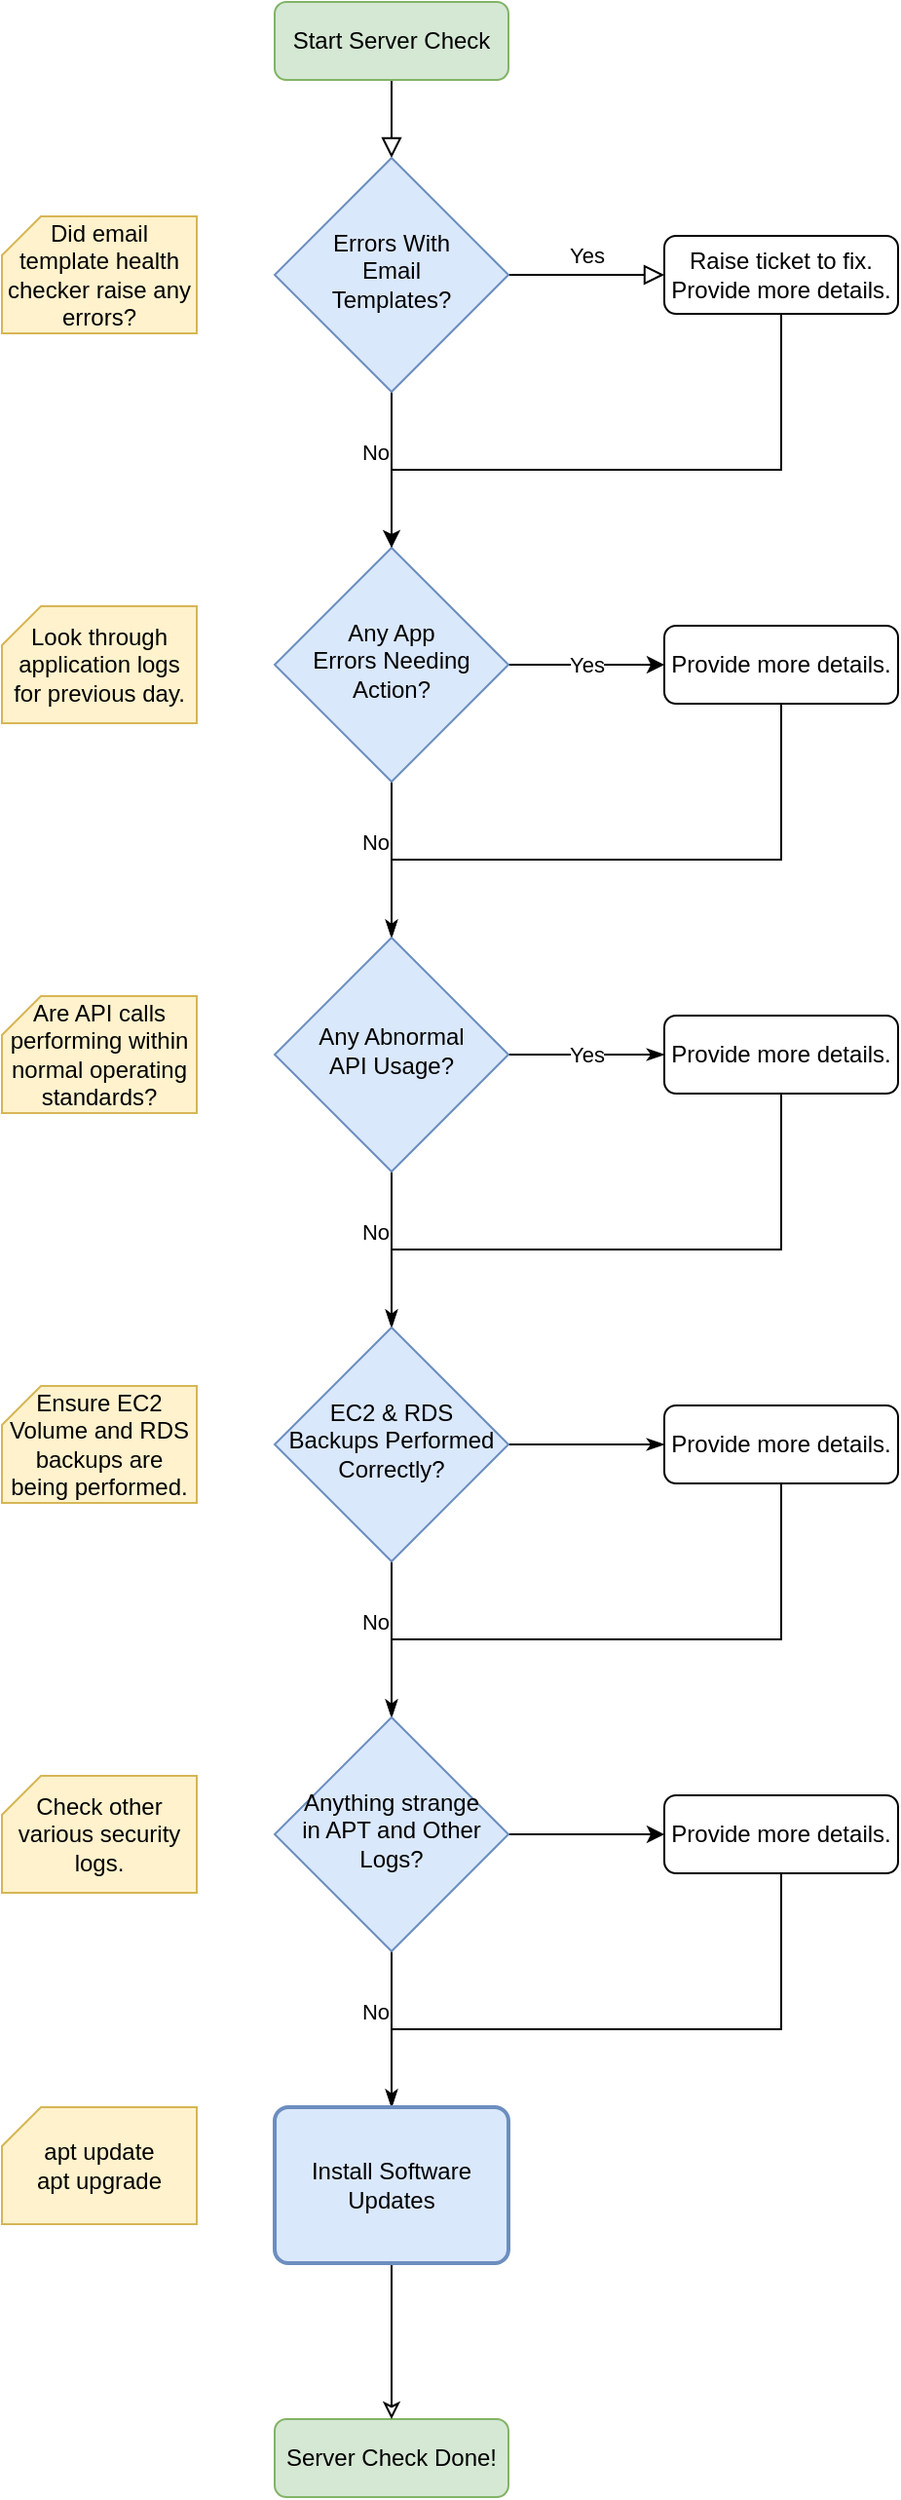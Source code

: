 <mxfile version="12.5.5" type="device"><diagram id="C5RBs43oDa-KdzZeNtuy" name="Page-1"><mxGraphModel dx="652" dy="598" grid="1" gridSize="10" guides="1" tooltips="1" connect="1" arrows="1" fold="1" page="1" pageScale="1" pageWidth="827" pageHeight="1169" math="0" shadow="0"><root><mxCell id="WIyWlLk6GJQsqaUBKTNV-0"/><mxCell id="WIyWlLk6GJQsqaUBKTNV-1" parent="WIyWlLk6GJQsqaUBKTNV-0"/><mxCell id="WIyWlLk6GJQsqaUBKTNV-2" value="" style="rounded=0;html=1;jettySize=auto;orthogonalLoop=1;fontSize=11;endArrow=block;endFill=0;endSize=8;strokeWidth=1;shadow=0;labelBackgroundColor=none;edgeStyle=orthogonalEdgeStyle;" parent="WIyWlLk6GJQsqaUBKTNV-1" source="WIyWlLk6GJQsqaUBKTNV-3" target="WIyWlLk6GJQsqaUBKTNV-6" edge="1"><mxGeometry relative="1" as="geometry"/></mxCell><mxCell id="WIyWlLk6GJQsqaUBKTNV-3" value="Start Server Check" style="rounded=1;whiteSpace=wrap;html=1;fontSize=12;glass=0;strokeWidth=1;shadow=0;fillColor=#d5e8d4;strokeColor=#82b366;" parent="WIyWlLk6GJQsqaUBKTNV-1" vertex="1"><mxGeometry x="160" y="80" width="120" height="40" as="geometry"/></mxCell><mxCell id="WIyWlLk6GJQsqaUBKTNV-5" value="Yes" style="edgeStyle=orthogonalEdgeStyle;rounded=0;html=1;jettySize=auto;orthogonalLoop=1;fontSize=11;endArrow=block;endFill=0;endSize=8;strokeWidth=1;shadow=0;labelBackgroundColor=none;" parent="WIyWlLk6GJQsqaUBKTNV-1" source="WIyWlLk6GJQsqaUBKTNV-6" target="WIyWlLk6GJQsqaUBKTNV-7" edge="1"><mxGeometry y="10" relative="1" as="geometry"><mxPoint as="offset"/></mxGeometry></mxCell><mxCell id="GUVcLtvAIY3YSzjhJ5jD-4" value="No" style="edgeStyle=orthogonalEdgeStyle;rounded=0;orthogonalLoop=1;jettySize=auto;html=1;endArrow=none;endFill=0;strokeColor=#000000;align=right;labelPosition=left;verticalLabelPosition=top;verticalAlign=bottom;" edge="1" parent="WIyWlLk6GJQsqaUBKTNV-1" source="WIyWlLk6GJQsqaUBKTNV-6" target="GUVcLtvAIY3YSzjhJ5jD-0"><mxGeometry relative="1" as="geometry"/></mxCell><mxCell id="WIyWlLk6GJQsqaUBKTNV-6" value="Errors With&lt;br&gt;Email &lt;br&gt;Templates?" style="rhombus;whiteSpace=wrap;html=1;shadow=0;fontFamily=Helvetica;fontSize=12;align=center;strokeWidth=1;spacing=6;spacingTop=-4;fillColor=#dae8fc;strokeColor=#6c8ebf;" parent="WIyWlLk6GJQsqaUBKTNV-1" vertex="1"><mxGeometry x="160" y="160" width="120" height="120" as="geometry"/></mxCell><mxCell id="GUVcLtvAIY3YSzjhJ5jD-3" style="edgeStyle=orthogonalEdgeStyle;rounded=0;orthogonalLoop=1;jettySize=auto;html=1;strokeColor=#000000;" edge="1" parent="WIyWlLk6GJQsqaUBKTNV-1" source="WIyWlLk6GJQsqaUBKTNV-7" target="GUVcLtvAIY3YSzjhJ5jD-0"><mxGeometry relative="1" as="geometry"><Array as="points"><mxPoint x="420" y="320"/><mxPoint x="220" y="320"/></Array></mxGeometry></mxCell><mxCell id="WIyWlLk6GJQsqaUBKTNV-7" value="Raise ticket to fix.&lt;br&gt;Provide more details." style="rounded=1;whiteSpace=wrap;html=1;fontSize=12;glass=0;strokeWidth=1;shadow=0;" parent="WIyWlLk6GJQsqaUBKTNV-1" vertex="1"><mxGeometry x="360" y="200" width="120" height="40" as="geometry"/></mxCell><mxCell id="WIyWlLk6GJQsqaUBKTNV-11" value="Server Check Done!" style="rounded=1;whiteSpace=wrap;html=1;fontSize=12;glass=0;strokeWidth=1;shadow=0;fillColor=#d5e8d4;strokeColor=#82b366;" parent="WIyWlLk6GJQsqaUBKTNV-1" vertex="1"><mxGeometry x="160" y="1320" width="120" height="40" as="geometry"/></mxCell><mxCell id="GUVcLtvAIY3YSzjhJ5jD-2" value="Yes" style="edgeStyle=orthogonalEdgeStyle;rounded=0;orthogonalLoop=1;jettySize=auto;html=1;" edge="1" parent="WIyWlLk6GJQsqaUBKTNV-1" source="GUVcLtvAIY3YSzjhJ5jD-0" target="GUVcLtvAIY3YSzjhJ5jD-1"><mxGeometry relative="1" as="geometry"/></mxCell><mxCell id="GUVcLtvAIY3YSzjhJ5jD-9" value="No" style="edgeStyle=orthogonalEdgeStyle;rounded=0;orthogonalLoop=1;jettySize=auto;html=1;endArrow=classicThin;endFill=1;strokeColor=#000000;align=right;labelPosition=left;verticalLabelPosition=top;verticalAlign=bottom;" edge="1" parent="WIyWlLk6GJQsqaUBKTNV-1" source="GUVcLtvAIY3YSzjhJ5jD-0" target="GUVcLtvAIY3YSzjhJ5jD-6"><mxGeometry relative="1" as="geometry"/></mxCell><mxCell id="GUVcLtvAIY3YSzjhJ5jD-0" value="Any App&lt;br&gt;Errors Needing Action?" style="rhombus;whiteSpace=wrap;html=1;shadow=0;fontFamily=Helvetica;fontSize=12;align=center;strokeWidth=1;spacing=6;spacingTop=-4;fillColor=#dae8fc;strokeColor=#6c8ebf;" vertex="1" parent="WIyWlLk6GJQsqaUBKTNV-1"><mxGeometry x="160" y="360" width="120" height="120" as="geometry"/></mxCell><mxCell id="GUVcLtvAIY3YSzjhJ5jD-10" style="edgeStyle=orthogonalEdgeStyle;rounded=0;orthogonalLoop=1;jettySize=auto;html=1;entryX=0.5;entryY=0;entryDx=0;entryDy=0;endArrow=classicThin;endFill=1;strokeColor=#000000;align=center;" edge="1" parent="WIyWlLk6GJQsqaUBKTNV-1" source="GUVcLtvAIY3YSzjhJ5jD-1" target="GUVcLtvAIY3YSzjhJ5jD-6"><mxGeometry relative="1" as="geometry"><Array as="points"><mxPoint x="420" y="520"/><mxPoint x="220" y="520"/></Array></mxGeometry></mxCell><mxCell id="GUVcLtvAIY3YSzjhJ5jD-1" value="Provide more details." style="rounded=1;whiteSpace=wrap;html=1;fontSize=12;glass=0;strokeWidth=1;shadow=0;" vertex="1" parent="WIyWlLk6GJQsqaUBKTNV-1"><mxGeometry x="360" y="400" width="120" height="40" as="geometry"/></mxCell><mxCell id="GUVcLtvAIY3YSzjhJ5jD-8" value="Yes" style="edgeStyle=orthogonalEdgeStyle;rounded=0;orthogonalLoop=1;jettySize=auto;html=1;endArrow=classicThin;endFill=1;strokeColor=#000000;align=center;" edge="1" parent="WIyWlLk6GJQsqaUBKTNV-1" source="GUVcLtvAIY3YSzjhJ5jD-6" target="GUVcLtvAIY3YSzjhJ5jD-7"><mxGeometry relative="1" as="geometry"/></mxCell><mxCell id="GUVcLtvAIY3YSzjhJ5jD-12" value="No" style="edgeStyle=orthogonalEdgeStyle;rounded=0;orthogonalLoop=1;jettySize=auto;html=1;endArrow=classicThin;endFill=1;strokeColor=#000000;align=right;labelPosition=left;verticalLabelPosition=top;verticalAlign=bottom;" edge="1" parent="WIyWlLk6GJQsqaUBKTNV-1" source="GUVcLtvAIY3YSzjhJ5jD-6" target="GUVcLtvAIY3YSzjhJ5jD-11"><mxGeometry relative="1" as="geometry"/></mxCell><mxCell id="GUVcLtvAIY3YSzjhJ5jD-6" value="Any Abnormal&lt;br&gt;API Usage?" style="rhombus;whiteSpace=wrap;html=1;shadow=0;fontFamily=Helvetica;fontSize=12;align=center;strokeWidth=1;spacing=6;spacingTop=-4;fillColor=#dae8fc;strokeColor=#6c8ebf;" vertex="1" parent="WIyWlLk6GJQsqaUBKTNV-1"><mxGeometry x="160" y="560" width="120" height="120" as="geometry"/></mxCell><mxCell id="GUVcLtvAIY3YSzjhJ5jD-15" style="edgeStyle=orthogonalEdgeStyle;rounded=0;orthogonalLoop=1;jettySize=auto;html=1;entryX=0.5;entryY=0;entryDx=0;entryDy=0;endArrow=classicThin;endFill=1;strokeColor=#000000;align=center;" edge="1" parent="WIyWlLk6GJQsqaUBKTNV-1" source="GUVcLtvAIY3YSzjhJ5jD-7" target="GUVcLtvAIY3YSzjhJ5jD-11"><mxGeometry relative="1" as="geometry"><Array as="points"><mxPoint x="420" y="720"/><mxPoint x="220" y="720"/></Array></mxGeometry></mxCell><mxCell id="GUVcLtvAIY3YSzjhJ5jD-7" value="Provide more details." style="rounded=1;whiteSpace=wrap;html=1;fontSize=12;glass=0;strokeWidth=1;shadow=0;" vertex="1" parent="WIyWlLk6GJQsqaUBKTNV-1"><mxGeometry x="360" y="600" width="120" height="40" as="geometry"/></mxCell><mxCell id="GUVcLtvAIY3YSzjhJ5jD-14" style="edgeStyle=orthogonalEdgeStyle;rounded=0;orthogonalLoop=1;jettySize=auto;html=1;endArrow=classicThin;endFill=1;strokeColor=#000000;align=center;" edge="1" parent="WIyWlLk6GJQsqaUBKTNV-1" source="GUVcLtvAIY3YSzjhJ5jD-11" target="GUVcLtvAIY3YSzjhJ5jD-13"><mxGeometry relative="1" as="geometry"/></mxCell><mxCell id="GUVcLtvAIY3YSzjhJ5jD-17" value="No" style="edgeStyle=orthogonalEdgeStyle;rounded=0;orthogonalLoop=1;jettySize=auto;html=1;endArrow=classicThin;endFill=1;strokeColor=#000000;align=right;labelPosition=left;verticalLabelPosition=top;verticalAlign=bottom;" edge="1" parent="WIyWlLk6GJQsqaUBKTNV-1" source="GUVcLtvAIY3YSzjhJ5jD-11" target="GUVcLtvAIY3YSzjhJ5jD-16"><mxGeometry relative="1" as="geometry"/></mxCell><mxCell id="GUVcLtvAIY3YSzjhJ5jD-11" value="EC2 &amp;amp; RDS Backups Performed Correctly?" style="rhombus;whiteSpace=wrap;html=1;shadow=0;fontFamily=Helvetica;fontSize=12;align=center;strokeWidth=1;spacing=6;spacingTop=-4;fillColor=#dae8fc;strokeColor=#6c8ebf;" vertex="1" parent="WIyWlLk6GJQsqaUBKTNV-1"><mxGeometry x="160" y="760" width="120" height="120" as="geometry"/></mxCell><mxCell id="GUVcLtvAIY3YSzjhJ5jD-18" style="edgeStyle=orthogonalEdgeStyle;rounded=0;orthogonalLoop=1;jettySize=auto;html=1;endArrow=classicThin;endFill=1;strokeColor=#000000;align=center;" edge="1" parent="WIyWlLk6GJQsqaUBKTNV-1" source="GUVcLtvAIY3YSzjhJ5jD-13" target="GUVcLtvAIY3YSzjhJ5jD-16"><mxGeometry relative="1" as="geometry"><Array as="points"><mxPoint x="420" y="920"/><mxPoint x="220" y="920"/></Array></mxGeometry></mxCell><mxCell id="GUVcLtvAIY3YSzjhJ5jD-13" value="Provide more details." style="rounded=1;whiteSpace=wrap;html=1;fontSize=12;glass=0;strokeWidth=1;shadow=0;" vertex="1" parent="WIyWlLk6GJQsqaUBKTNV-1"><mxGeometry x="360" y="800" width="120" height="40" as="geometry"/></mxCell><mxCell id="GUVcLtvAIY3YSzjhJ5jD-21" style="edgeStyle=orthogonalEdgeStyle;rounded=0;orthogonalLoop=1;jettySize=auto;html=1;endArrow=classic;endFill=1;strokeColor=#000000;align=center;" edge="1" parent="WIyWlLk6GJQsqaUBKTNV-1" source="GUVcLtvAIY3YSzjhJ5jD-16" target="GUVcLtvAIY3YSzjhJ5jD-20"><mxGeometry relative="1" as="geometry"/></mxCell><mxCell id="GUVcLtvAIY3YSzjhJ5jD-26" value="No" style="edgeStyle=orthogonalEdgeStyle;rounded=0;orthogonalLoop=1;jettySize=auto;html=1;endArrow=classicThin;endFill=1;strokeColor=#000000;align=right;labelPosition=left;verticalLabelPosition=top;verticalAlign=bottom;" edge="1" parent="WIyWlLk6GJQsqaUBKTNV-1" source="GUVcLtvAIY3YSzjhJ5jD-16" target="GUVcLtvAIY3YSzjhJ5jD-25"><mxGeometry relative="1" as="geometry"/></mxCell><mxCell id="GUVcLtvAIY3YSzjhJ5jD-16" value="Anything strange&lt;br&gt;in APT and Other Logs?" style="rhombus;whiteSpace=wrap;html=1;shadow=0;fontFamily=Helvetica;fontSize=12;align=center;strokeWidth=1;spacing=6;spacingTop=-4;fillColor=#dae8fc;strokeColor=#6c8ebf;verticalAlign=middle;labelPosition=center;verticalLabelPosition=middle;" vertex="1" parent="WIyWlLk6GJQsqaUBKTNV-1"><mxGeometry x="160" y="960" width="120" height="120" as="geometry"/></mxCell><mxCell id="GUVcLtvAIY3YSzjhJ5jD-27" style="edgeStyle=orthogonalEdgeStyle;rounded=0;orthogonalLoop=1;jettySize=auto;html=1;endArrow=classicThin;endFill=1;strokeColor=#000000;align=center;" edge="1" parent="WIyWlLk6GJQsqaUBKTNV-1" source="GUVcLtvAIY3YSzjhJ5jD-20" target="GUVcLtvAIY3YSzjhJ5jD-25"><mxGeometry relative="1" as="geometry"><Array as="points"><mxPoint x="420" y="1120"/><mxPoint x="220" y="1120"/></Array></mxGeometry></mxCell><mxCell id="GUVcLtvAIY3YSzjhJ5jD-20" value="Provide more details." style="rounded=1;whiteSpace=wrap;html=1;fontSize=12;glass=0;strokeWidth=1;shadow=0;" vertex="1" parent="WIyWlLk6GJQsqaUBKTNV-1"><mxGeometry x="360" y="1000" width="120" height="40" as="geometry"/></mxCell><mxCell id="GUVcLtvAIY3YSzjhJ5jD-28" style="edgeStyle=orthogonalEdgeStyle;rounded=0;orthogonalLoop=1;jettySize=auto;html=1;endArrow=classic;endFill=0;strokeColor=#000000;align=center;" edge="1" parent="WIyWlLk6GJQsqaUBKTNV-1" source="GUVcLtvAIY3YSzjhJ5jD-25" target="WIyWlLk6GJQsqaUBKTNV-11"><mxGeometry relative="1" as="geometry"/></mxCell><mxCell id="GUVcLtvAIY3YSzjhJ5jD-25" value="Install Software Updates" style="rounded=1;whiteSpace=wrap;html=1;absoluteArcSize=1;arcSize=14;strokeWidth=2;fillColor=#dae8fc;strokeColor=#6c8ebf;" vertex="1" parent="WIyWlLk6GJQsqaUBKTNV-1"><mxGeometry x="160" y="1160" width="120" height="80" as="geometry"/></mxCell><mxCell id="GUVcLtvAIY3YSzjhJ5jD-29" value="Did email template health checker raise any errors?" style="verticalLabelPosition=middle;verticalAlign=middle;html=1;shape=card;whiteSpace=wrap;size=20;arcSize=12;labelPosition=center;align=center;fillColor=#fff2cc;strokeColor=#d6b656;" vertex="1" parent="WIyWlLk6GJQsqaUBKTNV-1"><mxGeometry x="20" y="190" width="100" height="60" as="geometry"/></mxCell><mxCell id="GUVcLtvAIY3YSzjhJ5jD-30" value="Look through application logs for previous day." style="verticalLabelPosition=middle;verticalAlign=middle;html=1;shape=card;whiteSpace=wrap;size=20;arcSize=12;labelPosition=center;align=center;fillColor=#fff2cc;strokeColor=#d6b656;" vertex="1" parent="WIyWlLk6GJQsqaUBKTNV-1"><mxGeometry x="20" y="390" width="100" height="60" as="geometry"/></mxCell><mxCell id="GUVcLtvAIY3YSzjhJ5jD-31" value="Are API calls performing within normal operating standards?" style="verticalLabelPosition=middle;verticalAlign=middle;html=1;shape=card;whiteSpace=wrap;size=20;arcSize=12;labelPosition=center;align=center;fillColor=#fff2cc;strokeColor=#d6b656;" vertex="1" parent="WIyWlLk6GJQsqaUBKTNV-1"><mxGeometry x="20" y="590" width="100" height="60" as="geometry"/></mxCell><mxCell id="GUVcLtvAIY3YSzjhJ5jD-32" value="Ensure EC2 Volume and RDS backups are being performed." style="verticalLabelPosition=middle;verticalAlign=middle;html=1;shape=card;whiteSpace=wrap;size=20;arcSize=12;labelPosition=center;align=center;fillColor=#fff2cc;strokeColor=#d6b656;" vertex="1" parent="WIyWlLk6GJQsqaUBKTNV-1"><mxGeometry x="20" y="790" width="100" height="60" as="geometry"/></mxCell><mxCell id="GUVcLtvAIY3YSzjhJ5jD-33" value="Check other various security logs." style="verticalLabelPosition=middle;verticalAlign=middle;html=1;shape=card;whiteSpace=wrap;size=20;arcSize=12;labelPosition=center;align=center;fillColor=#fff2cc;strokeColor=#d6b656;" vertex="1" parent="WIyWlLk6GJQsqaUBKTNV-1"><mxGeometry x="20" y="990" width="100" height="60" as="geometry"/></mxCell><mxCell id="GUVcLtvAIY3YSzjhJ5jD-34" value="apt update&lt;br&gt;apt upgrade" style="verticalLabelPosition=middle;verticalAlign=middle;html=1;shape=card;whiteSpace=wrap;size=20;arcSize=12;labelPosition=center;align=center;fillColor=#fff2cc;strokeColor=#d6b656;" vertex="1" parent="WIyWlLk6GJQsqaUBKTNV-1"><mxGeometry x="20" y="1160" width="100" height="60" as="geometry"/></mxCell></root></mxGraphModel></diagram></mxfile>